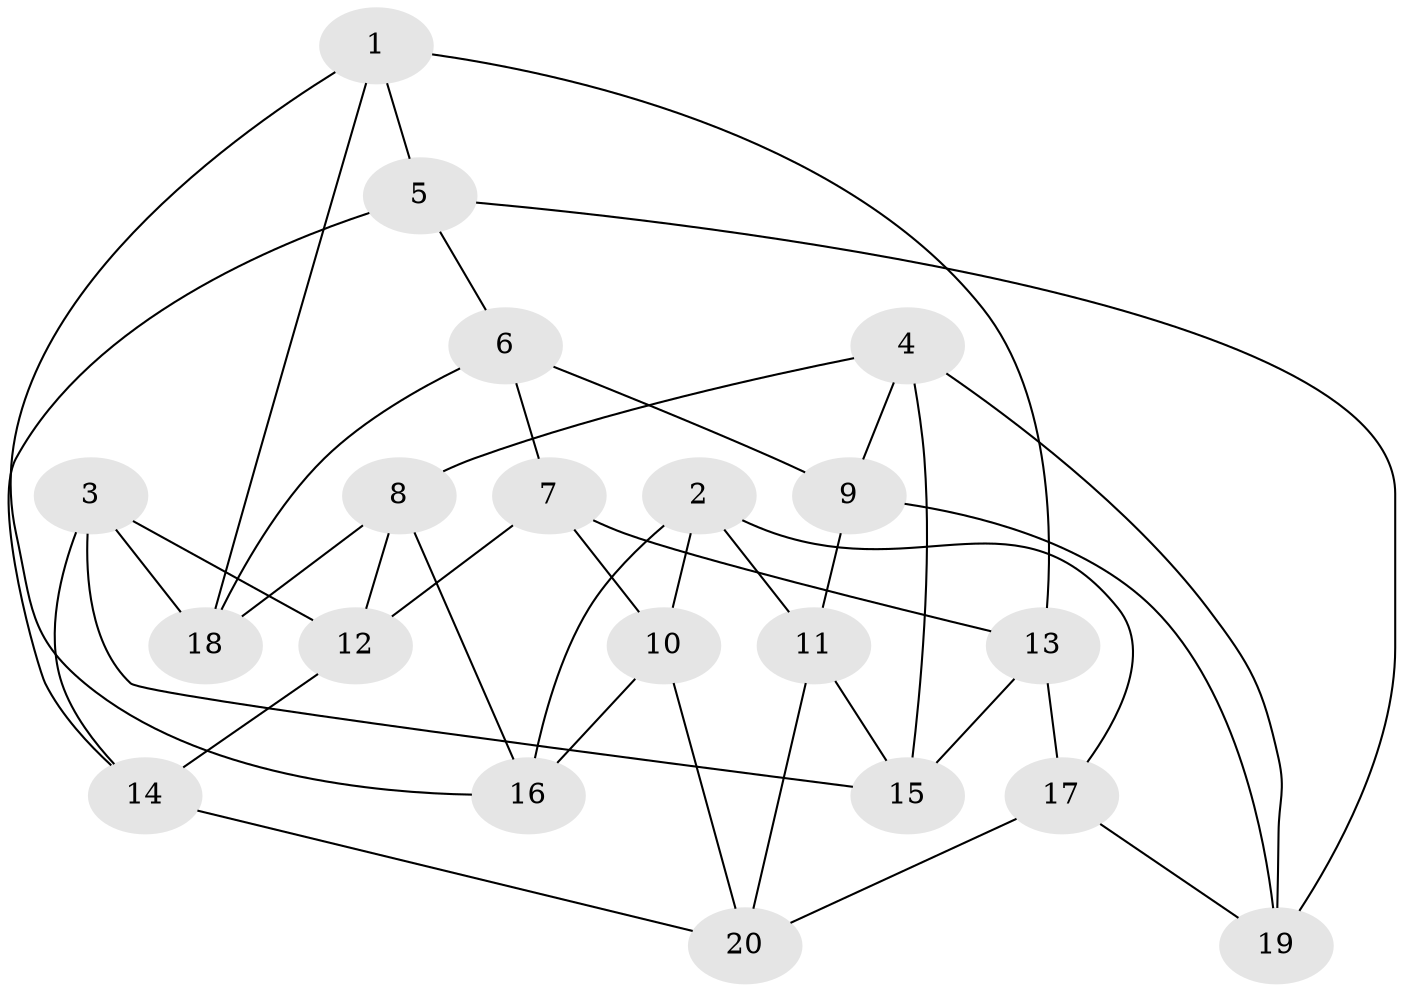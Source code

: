// Generated by graph-tools (version 1.1) at 2025/46/02/15/25 05:46:28]
// undirected, 20 vertices, 40 edges
graph export_dot {
graph [start="1"]
  node [color=gray90,style=filled];
  1;
  2;
  3;
  4;
  5;
  6;
  7;
  8;
  9;
  10;
  11;
  12;
  13;
  14;
  15;
  16;
  17;
  18;
  19;
  20;
  1 -- 18;
  1 -- 5;
  1 -- 16;
  1 -- 13;
  2 -- 10;
  2 -- 17;
  2 -- 11;
  2 -- 16;
  3 -- 14;
  3 -- 15;
  3 -- 18;
  3 -- 12;
  4 -- 15;
  4 -- 9;
  4 -- 19;
  4 -- 8;
  5 -- 6;
  5 -- 14;
  5 -- 19;
  6 -- 18;
  6 -- 7;
  6 -- 9;
  7 -- 12;
  7 -- 13;
  7 -- 10;
  8 -- 16;
  8 -- 12;
  8 -- 18;
  9 -- 11;
  9 -- 19;
  10 -- 16;
  10 -- 20;
  11 -- 20;
  11 -- 15;
  12 -- 14;
  13 -- 17;
  13 -- 15;
  14 -- 20;
  17 -- 20;
  17 -- 19;
}
